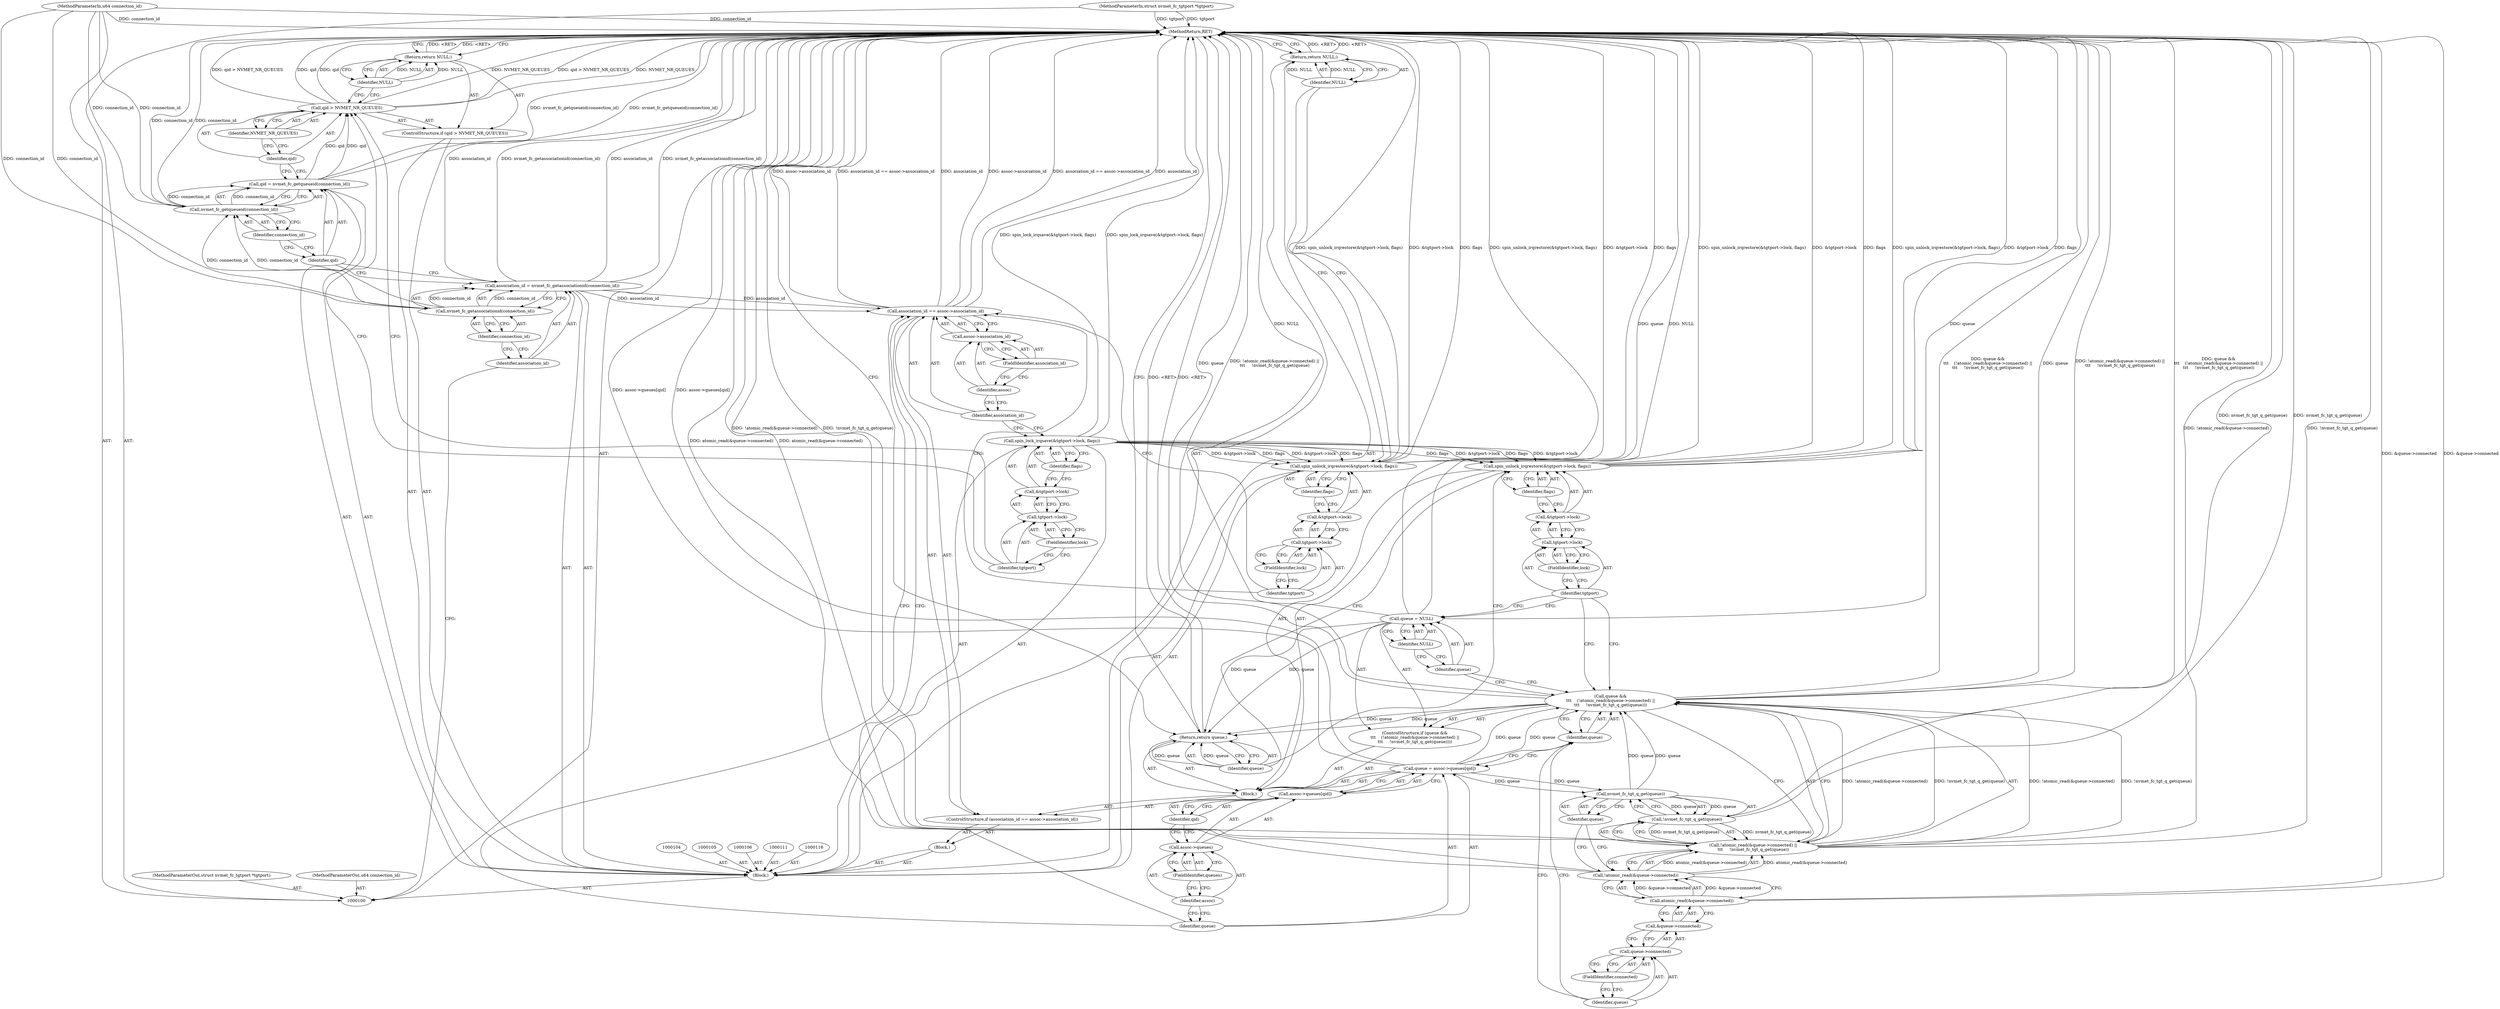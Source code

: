 digraph "0_linux_0c319d3a144d4b8f1ea2047fd614d2149b68f889" {
"1000176" [label="(MethodReturn,RET)"];
"1000101" [label="(MethodParameterIn,struct nvmet_fc_tgtport *tgtport)"];
"1000256" [label="(MethodParameterOut,struct nvmet_fc_tgtport *tgtport)"];
"1000117" [label="(ControlStructure,if (qid > NVMET_NR_QUEUES))"];
"1000120" [label="(Identifier,NVMET_NR_QUEUES)"];
"1000118" [label="(Call,qid > NVMET_NR_QUEUES)"];
"1000119" [label="(Identifier,qid)"];
"1000121" [label="(Return,return NULL;)"];
"1000122" [label="(Identifier,NULL)"];
"1000123" [label="(Call,spin_lock_irqsave(&tgtport->lock, flags))"];
"1000124" [label="(Call,&tgtport->lock)"];
"1000125" [label="(Call,tgtport->lock)"];
"1000126" [label="(Identifier,tgtport)"];
"1000127" [label="(FieldIdentifier,lock)"];
"1000128" [label="(Identifier,flags)"];
"1000129" [label="(Block,)"];
"1000133" [label="(Call,assoc->association_id)"];
"1000134" [label="(Identifier,assoc)"];
"1000130" [label="(ControlStructure,if (association_id == assoc->association_id))"];
"1000135" [label="(FieldIdentifier,association_id)"];
"1000136" [label="(Block,)"];
"1000131" [label="(Call,association_id == assoc->association_id)"];
"1000132" [label="(Identifier,association_id)"];
"1000139" [label="(Call,assoc->queues[qid])"];
"1000140" [label="(Call,assoc->queues)"];
"1000141" [label="(Identifier,assoc)"];
"1000142" [label="(FieldIdentifier,queues)"];
"1000143" [label="(Identifier,qid)"];
"1000137" [label="(Call,queue = assoc->queues[qid])"];
"1000138" [label="(Identifier,queue)"];
"1000144" [label="(ControlStructure,if (queue &&\n\t\t\t    (!atomic_read(&queue->connected) ||\n\t\t\t     !nvmet_fc_tgt_q_get(queue))))"];
"1000145" [label="(Call,queue &&\n\t\t\t    (!atomic_read(&queue->connected) ||\n\t\t\t     !nvmet_fc_tgt_q_get(queue)))"];
"1000146" [label="(Identifier,queue)"];
"1000150" [label="(Call,&queue->connected)"];
"1000151" [label="(Call,queue->connected)"];
"1000152" [label="(Identifier,queue)"];
"1000153" [label="(FieldIdentifier,connected)"];
"1000147" [label="(Call,!atomic_read(&queue->connected) ||\n\t\t\t     !nvmet_fc_tgt_q_get(queue))"];
"1000148" [label="(Call,!atomic_read(&queue->connected))"];
"1000149" [label="(Call,atomic_read(&queue->connected))"];
"1000156" [label="(Identifier,queue)"];
"1000154" [label="(Call,!nvmet_fc_tgt_q_get(queue))"];
"1000155" [label="(Call,nvmet_fc_tgt_q_get(queue))"];
"1000102" [label="(MethodParameterIn,u64 connection_id)"];
"1000257" [label="(MethodParameterOut,u64 connection_id)"];
"1000159" [label="(Identifier,NULL)"];
"1000157" [label="(Call,queue = NULL)"];
"1000158" [label="(Identifier,queue)"];
"1000161" [label="(Call,&tgtport->lock)"];
"1000162" [label="(Call,tgtport->lock)"];
"1000163" [label="(Identifier,tgtport)"];
"1000160" [label="(Call,spin_unlock_irqrestore(&tgtport->lock, flags))"];
"1000164" [label="(FieldIdentifier,lock)"];
"1000165" [label="(Identifier,flags)"];
"1000167" [label="(Identifier,queue)"];
"1000166" [label="(Return,return queue;)"];
"1000168" [label="(Call,spin_unlock_irqrestore(&tgtport->lock, flags))"];
"1000169" [label="(Call,&tgtport->lock)"];
"1000170" [label="(Call,tgtport->lock)"];
"1000171" [label="(Identifier,tgtport)"];
"1000172" [label="(FieldIdentifier,lock)"];
"1000173" [label="(Identifier,flags)"];
"1000174" [label="(Return,return NULL;)"];
"1000175" [label="(Identifier,NULL)"];
"1000103" [label="(Block,)"];
"1000109" [label="(Call,nvmet_fc_getassociationid(connection_id))"];
"1000110" [label="(Identifier,connection_id)"];
"1000107" [label="(Call,association_id = nvmet_fc_getassociationid(connection_id))"];
"1000108" [label="(Identifier,association_id)"];
"1000114" [label="(Call,nvmet_fc_getqueueid(connection_id))"];
"1000115" [label="(Identifier,connection_id)"];
"1000112" [label="(Call,qid = nvmet_fc_getqueueid(connection_id))"];
"1000113" [label="(Identifier,qid)"];
"1000176" -> "1000100"  [label="AST: "];
"1000176" -> "1000121"  [label="CFG: "];
"1000176" -> "1000166"  [label="CFG: "];
"1000176" -> "1000174"  [label="CFG: "];
"1000121" -> "1000176"  [label="DDG: <RET>"];
"1000166" -> "1000176"  [label="DDG: <RET>"];
"1000174" -> "1000176"  [label="DDG: <RET>"];
"1000157" -> "1000176"  [label="DDG: NULL"];
"1000157" -> "1000176"  [label="DDG: queue"];
"1000168" -> "1000176"  [label="DDG: spin_unlock_irqrestore(&tgtport->lock, flags)"];
"1000168" -> "1000176"  [label="DDG: &tgtport->lock"];
"1000168" -> "1000176"  [label="DDG: flags"];
"1000107" -> "1000176"  [label="DDG: association_id"];
"1000107" -> "1000176"  [label="DDG: nvmet_fc_getassociationid(connection_id)"];
"1000114" -> "1000176"  [label="DDG: connection_id"];
"1000118" -> "1000176"  [label="DDG: qid > NVMET_NR_QUEUES"];
"1000118" -> "1000176"  [label="DDG: qid"];
"1000118" -> "1000176"  [label="DDG: NVMET_NR_QUEUES"];
"1000147" -> "1000176"  [label="DDG: !nvmet_fc_tgt_q_get(queue)"];
"1000147" -> "1000176"  [label="DDG: !atomic_read(&queue->connected)"];
"1000145" -> "1000176"  [label="DDG: queue &&\n\t\t\t    (!atomic_read(&queue->connected) ||\n\t\t\t     !nvmet_fc_tgt_q_get(queue))"];
"1000145" -> "1000176"  [label="DDG: queue"];
"1000145" -> "1000176"  [label="DDG: !atomic_read(&queue->connected) ||\n\t\t\t     !nvmet_fc_tgt_q_get(queue)"];
"1000149" -> "1000176"  [label="DDG: &queue->connected"];
"1000112" -> "1000176"  [label="DDG: nvmet_fc_getqueueid(connection_id)"];
"1000160" -> "1000176"  [label="DDG: spin_unlock_irqrestore(&tgtport->lock, flags)"];
"1000160" -> "1000176"  [label="DDG: &tgtport->lock"];
"1000160" -> "1000176"  [label="DDG: flags"];
"1000123" -> "1000176"  [label="DDG: spin_lock_irqsave(&tgtport->lock, flags)"];
"1000131" -> "1000176"  [label="DDG: association_id"];
"1000131" -> "1000176"  [label="DDG: assoc->association_id"];
"1000131" -> "1000176"  [label="DDG: association_id == assoc->association_id"];
"1000137" -> "1000176"  [label="DDG: assoc->queues[qid]"];
"1000154" -> "1000176"  [label="DDG: nvmet_fc_tgt_q_get(queue)"];
"1000148" -> "1000176"  [label="DDG: atomic_read(&queue->connected)"];
"1000102" -> "1000176"  [label="DDG: connection_id"];
"1000101" -> "1000176"  [label="DDG: tgtport"];
"1000101" -> "1000100"  [label="AST: "];
"1000101" -> "1000176"  [label="DDG: tgtport"];
"1000256" -> "1000100"  [label="AST: "];
"1000117" -> "1000103"  [label="AST: "];
"1000118" -> "1000117"  [label="AST: "];
"1000121" -> "1000117"  [label="AST: "];
"1000120" -> "1000118"  [label="AST: "];
"1000120" -> "1000119"  [label="CFG: "];
"1000118" -> "1000120"  [label="CFG: "];
"1000118" -> "1000117"  [label="AST: "];
"1000118" -> "1000120"  [label="CFG: "];
"1000119" -> "1000118"  [label="AST: "];
"1000120" -> "1000118"  [label="AST: "];
"1000122" -> "1000118"  [label="CFG: "];
"1000126" -> "1000118"  [label="CFG: "];
"1000118" -> "1000176"  [label="DDG: qid > NVMET_NR_QUEUES"];
"1000118" -> "1000176"  [label="DDG: qid"];
"1000118" -> "1000176"  [label="DDG: NVMET_NR_QUEUES"];
"1000112" -> "1000118"  [label="DDG: qid"];
"1000119" -> "1000118"  [label="AST: "];
"1000119" -> "1000112"  [label="CFG: "];
"1000120" -> "1000119"  [label="CFG: "];
"1000121" -> "1000117"  [label="AST: "];
"1000121" -> "1000122"  [label="CFG: "];
"1000122" -> "1000121"  [label="AST: "];
"1000176" -> "1000121"  [label="CFG: "];
"1000121" -> "1000176"  [label="DDG: <RET>"];
"1000122" -> "1000121"  [label="DDG: NULL"];
"1000122" -> "1000121"  [label="AST: "];
"1000122" -> "1000118"  [label="CFG: "];
"1000121" -> "1000122"  [label="CFG: "];
"1000122" -> "1000121"  [label="DDG: NULL"];
"1000123" -> "1000103"  [label="AST: "];
"1000123" -> "1000128"  [label="CFG: "];
"1000124" -> "1000123"  [label="AST: "];
"1000128" -> "1000123"  [label="AST: "];
"1000132" -> "1000123"  [label="CFG: "];
"1000123" -> "1000176"  [label="DDG: spin_lock_irqsave(&tgtport->lock, flags)"];
"1000123" -> "1000160"  [label="DDG: &tgtport->lock"];
"1000123" -> "1000160"  [label="DDG: flags"];
"1000123" -> "1000168"  [label="DDG: &tgtport->lock"];
"1000123" -> "1000168"  [label="DDG: flags"];
"1000124" -> "1000123"  [label="AST: "];
"1000124" -> "1000125"  [label="CFG: "];
"1000125" -> "1000124"  [label="AST: "];
"1000128" -> "1000124"  [label="CFG: "];
"1000125" -> "1000124"  [label="AST: "];
"1000125" -> "1000127"  [label="CFG: "];
"1000126" -> "1000125"  [label="AST: "];
"1000127" -> "1000125"  [label="AST: "];
"1000124" -> "1000125"  [label="CFG: "];
"1000126" -> "1000125"  [label="AST: "];
"1000126" -> "1000118"  [label="CFG: "];
"1000127" -> "1000126"  [label="CFG: "];
"1000127" -> "1000125"  [label="AST: "];
"1000127" -> "1000126"  [label="CFG: "];
"1000125" -> "1000127"  [label="CFG: "];
"1000128" -> "1000123"  [label="AST: "];
"1000128" -> "1000124"  [label="CFG: "];
"1000123" -> "1000128"  [label="CFG: "];
"1000129" -> "1000103"  [label="AST: "];
"1000130" -> "1000129"  [label="AST: "];
"1000133" -> "1000131"  [label="AST: "];
"1000133" -> "1000135"  [label="CFG: "];
"1000134" -> "1000133"  [label="AST: "];
"1000135" -> "1000133"  [label="AST: "];
"1000131" -> "1000133"  [label="CFG: "];
"1000134" -> "1000133"  [label="AST: "];
"1000134" -> "1000132"  [label="CFG: "];
"1000135" -> "1000134"  [label="CFG: "];
"1000130" -> "1000129"  [label="AST: "];
"1000131" -> "1000130"  [label="AST: "];
"1000136" -> "1000130"  [label="AST: "];
"1000135" -> "1000133"  [label="AST: "];
"1000135" -> "1000134"  [label="CFG: "];
"1000133" -> "1000135"  [label="CFG: "];
"1000136" -> "1000130"  [label="AST: "];
"1000137" -> "1000136"  [label="AST: "];
"1000144" -> "1000136"  [label="AST: "];
"1000160" -> "1000136"  [label="AST: "];
"1000166" -> "1000136"  [label="AST: "];
"1000131" -> "1000130"  [label="AST: "];
"1000131" -> "1000133"  [label="CFG: "];
"1000132" -> "1000131"  [label="AST: "];
"1000133" -> "1000131"  [label="AST: "];
"1000138" -> "1000131"  [label="CFG: "];
"1000171" -> "1000131"  [label="CFG: "];
"1000131" -> "1000176"  [label="DDG: association_id"];
"1000131" -> "1000176"  [label="DDG: assoc->association_id"];
"1000131" -> "1000176"  [label="DDG: association_id == assoc->association_id"];
"1000107" -> "1000131"  [label="DDG: association_id"];
"1000132" -> "1000131"  [label="AST: "];
"1000132" -> "1000123"  [label="CFG: "];
"1000134" -> "1000132"  [label="CFG: "];
"1000139" -> "1000137"  [label="AST: "];
"1000139" -> "1000143"  [label="CFG: "];
"1000140" -> "1000139"  [label="AST: "];
"1000143" -> "1000139"  [label="AST: "];
"1000137" -> "1000139"  [label="CFG: "];
"1000140" -> "1000139"  [label="AST: "];
"1000140" -> "1000142"  [label="CFG: "];
"1000141" -> "1000140"  [label="AST: "];
"1000142" -> "1000140"  [label="AST: "];
"1000143" -> "1000140"  [label="CFG: "];
"1000141" -> "1000140"  [label="AST: "];
"1000141" -> "1000138"  [label="CFG: "];
"1000142" -> "1000141"  [label="CFG: "];
"1000142" -> "1000140"  [label="AST: "];
"1000142" -> "1000141"  [label="CFG: "];
"1000140" -> "1000142"  [label="CFG: "];
"1000143" -> "1000139"  [label="AST: "];
"1000143" -> "1000140"  [label="CFG: "];
"1000139" -> "1000143"  [label="CFG: "];
"1000137" -> "1000136"  [label="AST: "];
"1000137" -> "1000139"  [label="CFG: "];
"1000138" -> "1000137"  [label="AST: "];
"1000139" -> "1000137"  [label="AST: "];
"1000146" -> "1000137"  [label="CFG: "];
"1000137" -> "1000176"  [label="DDG: assoc->queues[qid]"];
"1000137" -> "1000145"  [label="DDG: queue"];
"1000137" -> "1000155"  [label="DDG: queue"];
"1000138" -> "1000137"  [label="AST: "];
"1000138" -> "1000131"  [label="CFG: "];
"1000141" -> "1000138"  [label="CFG: "];
"1000144" -> "1000136"  [label="AST: "];
"1000145" -> "1000144"  [label="AST: "];
"1000157" -> "1000144"  [label="AST: "];
"1000145" -> "1000144"  [label="AST: "];
"1000145" -> "1000146"  [label="CFG: "];
"1000145" -> "1000147"  [label="CFG: "];
"1000146" -> "1000145"  [label="AST: "];
"1000147" -> "1000145"  [label="AST: "];
"1000158" -> "1000145"  [label="CFG: "];
"1000163" -> "1000145"  [label="CFG: "];
"1000145" -> "1000176"  [label="DDG: queue &&\n\t\t\t    (!atomic_read(&queue->connected) ||\n\t\t\t     !nvmet_fc_tgt_q_get(queue))"];
"1000145" -> "1000176"  [label="DDG: queue"];
"1000145" -> "1000176"  [label="DDG: !atomic_read(&queue->connected) ||\n\t\t\t     !nvmet_fc_tgt_q_get(queue)"];
"1000155" -> "1000145"  [label="DDG: queue"];
"1000137" -> "1000145"  [label="DDG: queue"];
"1000147" -> "1000145"  [label="DDG: !atomic_read(&queue->connected)"];
"1000147" -> "1000145"  [label="DDG: !nvmet_fc_tgt_q_get(queue)"];
"1000145" -> "1000166"  [label="DDG: queue"];
"1000146" -> "1000145"  [label="AST: "];
"1000146" -> "1000137"  [label="CFG: "];
"1000152" -> "1000146"  [label="CFG: "];
"1000145" -> "1000146"  [label="CFG: "];
"1000150" -> "1000149"  [label="AST: "];
"1000150" -> "1000151"  [label="CFG: "];
"1000151" -> "1000150"  [label="AST: "];
"1000149" -> "1000150"  [label="CFG: "];
"1000151" -> "1000150"  [label="AST: "];
"1000151" -> "1000153"  [label="CFG: "];
"1000152" -> "1000151"  [label="AST: "];
"1000153" -> "1000151"  [label="AST: "];
"1000150" -> "1000151"  [label="CFG: "];
"1000152" -> "1000151"  [label="AST: "];
"1000152" -> "1000146"  [label="CFG: "];
"1000153" -> "1000152"  [label="CFG: "];
"1000153" -> "1000151"  [label="AST: "];
"1000153" -> "1000152"  [label="CFG: "];
"1000151" -> "1000153"  [label="CFG: "];
"1000147" -> "1000145"  [label="AST: "];
"1000147" -> "1000148"  [label="CFG: "];
"1000147" -> "1000154"  [label="CFG: "];
"1000148" -> "1000147"  [label="AST: "];
"1000154" -> "1000147"  [label="AST: "];
"1000145" -> "1000147"  [label="CFG: "];
"1000147" -> "1000176"  [label="DDG: !nvmet_fc_tgt_q_get(queue)"];
"1000147" -> "1000176"  [label="DDG: !atomic_read(&queue->connected)"];
"1000147" -> "1000145"  [label="DDG: !atomic_read(&queue->connected)"];
"1000147" -> "1000145"  [label="DDG: !nvmet_fc_tgt_q_get(queue)"];
"1000148" -> "1000147"  [label="DDG: atomic_read(&queue->connected)"];
"1000154" -> "1000147"  [label="DDG: nvmet_fc_tgt_q_get(queue)"];
"1000148" -> "1000147"  [label="AST: "];
"1000148" -> "1000149"  [label="CFG: "];
"1000149" -> "1000148"  [label="AST: "];
"1000156" -> "1000148"  [label="CFG: "];
"1000147" -> "1000148"  [label="CFG: "];
"1000148" -> "1000176"  [label="DDG: atomic_read(&queue->connected)"];
"1000148" -> "1000147"  [label="DDG: atomic_read(&queue->connected)"];
"1000149" -> "1000148"  [label="DDG: &queue->connected"];
"1000149" -> "1000148"  [label="AST: "];
"1000149" -> "1000150"  [label="CFG: "];
"1000150" -> "1000149"  [label="AST: "];
"1000148" -> "1000149"  [label="CFG: "];
"1000149" -> "1000176"  [label="DDG: &queue->connected"];
"1000149" -> "1000148"  [label="DDG: &queue->connected"];
"1000156" -> "1000155"  [label="AST: "];
"1000156" -> "1000148"  [label="CFG: "];
"1000155" -> "1000156"  [label="CFG: "];
"1000154" -> "1000147"  [label="AST: "];
"1000154" -> "1000155"  [label="CFG: "];
"1000155" -> "1000154"  [label="AST: "];
"1000147" -> "1000154"  [label="CFG: "];
"1000154" -> "1000176"  [label="DDG: nvmet_fc_tgt_q_get(queue)"];
"1000154" -> "1000147"  [label="DDG: nvmet_fc_tgt_q_get(queue)"];
"1000155" -> "1000154"  [label="DDG: queue"];
"1000155" -> "1000154"  [label="AST: "];
"1000155" -> "1000156"  [label="CFG: "];
"1000156" -> "1000155"  [label="AST: "];
"1000154" -> "1000155"  [label="CFG: "];
"1000155" -> "1000145"  [label="DDG: queue"];
"1000155" -> "1000154"  [label="DDG: queue"];
"1000137" -> "1000155"  [label="DDG: queue"];
"1000102" -> "1000100"  [label="AST: "];
"1000102" -> "1000176"  [label="DDG: connection_id"];
"1000102" -> "1000109"  [label="DDG: connection_id"];
"1000102" -> "1000114"  [label="DDG: connection_id"];
"1000257" -> "1000100"  [label="AST: "];
"1000159" -> "1000157"  [label="AST: "];
"1000159" -> "1000158"  [label="CFG: "];
"1000157" -> "1000159"  [label="CFG: "];
"1000157" -> "1000144"  [label="AST: "];
"1000157" -> "1000159"  [label="CFG: "];
"1000158" -> "1000157"  [label="AST: "];
"1000159" -> "1000157"  [label="AST: "];
"1000163" -> "1000157"  [label="CFG: "];
"1000157" -> "1000176"  [label="DDG: NULL"];
"1000157" -> "1000176"  [label="DDG: queue"];
"1000157" -> "1000166"  [label="DDG: queue"];
"1000158" -> "1000157"  [label="AST: "];
"1000158" -> "1000145"  [label="CFG: "];
"1000159" -> "1000158"  [label="CFG: "];
"1000161" -> "1000160"  [label="AST: "];
"1000161" -> "1000162"  [label="CFG: "];
"1000162" -> "1000161"  [label="AST: "];
"1000165" -> "1000161"  [label="CFG: "];
"1000162" -> "1000161"  [label="AST: "];
"1000162" -> "1000164"  [label="CFG: "];
"1000163" -> "1000162"  [label="AST: "];
"1000164" -> "1000162"  [label="AST: "];
"1000161" -> "1000162"  [label="CFG: "];
"1000163" -> "1000162"  [label="AST: "];
"1000163" -> "1000157"  [label="CFG: "];
"1000163" -> "1000145"  [label="CFG: "];
"1000164" -> "1000163"  [label="CFG: "];
"1000160" -> "1000136"  [label="AST: "];
"1000160" -> "1000165"  [label="CFG: "];
"1000161" -> "1000160"  [label="AST: "];
"1000165" -> "1000160"  [label="AST: "];
"1000167" -> "1000160"  [label="CFG: "];
"1000160" -> "1000176"  [label="DDG: spin_unlock_irqrestore(&tgtport->lock, flags)"];
"1000160" -> "1000176"  [label="DDG: &tgtport->lock"];
"1000160" -> "1000176"  [label="DDG: flags"];
"1000123" -> "1000160"  [label="DDG: &tgtport->lock"];
"1000123" -> "1000160"  [label="DDG: flags"];
"1000164" -> "1000162"  [label="AST: "];
"1000164" -> "1000163"  [label="CFG: "];
"1000162" -> "1000164"  [label="CFG: "];
"1000165" -> "1000160"  [label="AST: "];
"1000165" -> "1000161"  [label="CFG: "];
"1000160" -> "1000165"  [label="CFG: "];
"1000167" -> "1000166"  [label="AST: "];
"1000167" -> "1000160"  [label="CFG: "];
"1000166" -> "1000167"  [label="CFG: "];
"1000167" -> "1000166"  [label="DDG: queue"];
"1000166" -> "1000136"  [label="AST: "];
"1000166" -> "1000167"  [label="CFG: "];
"1000167" -> "1000166"  [label="AST: "];
"1000176" -> "1000166"  [label="CFG: "];
"1000166" -> "1000176"  [label="DDG: <RET>"];
"1000167" -> "1000166"  [label="DDG: queue"];
"1000157" -> "1000166"  [label="DDG: queue"];
"1000145" -> "1000166"  [label="DDG: queue"];
"1000168" -> "1000103"  [label="AST: "];
"1000168" -> "1000173"  [label="CFG: "];
"1000169" -> "1000168"  [label="AST: "];
"1000173" -> "1000168"  [label="AST: "];
"1000175" -> "1000168"  [label="CFG: "];
"1000168" -> "1000176"  [label="DDG: spin_unlock_irqrestore(&tgtport->lock, flags)"];
"1000168" -> "1000176"  [label="DDG: &tgtport->lock"];
"1000168" -> "1000176"  [label="DDG: flags"];
"1000123" -> "1000168"  [label="DDG: &tgtport->lock"];
"1000123" -> "1000168"  [label="DDG: flags"];
"1000169" -> "1000168"  [label="AST: "];
"1000169" -> "1000170"  [label="CFG: "];
"1000170" -> "1000169"  [label="AST: "];
"1000173" -> "1000169"  [label="CFG: "];
"1000170" -> "1000169"  [label="AST: "];
"1000170" -> "1000172"  [label="CFG: "];
"1000171" -> "1000170"  [label="AST: "];
"1000172" -> "1000170"  [label="AST: "];
"1000169" -> "1000170"  [label="CFG: "];
"1000171" -> "1000170"  [label="AST: "];
"1000171" -> "1000131"  [label="CFG: "];
"1000172" -> "1000171"  [label="CFG: "];
"1000172" -> "1000170"  [label="AST: "];
"1000172" -> "1000171"  [label="CFG: "];
"1000170" -> "1000172"  [label="CFG: "];
"1000173" -> "1000168"  [label="AST: "];
"1000173" -> "1000169"  [label="CFG: "];
"1000168" -> "1000173"  [label="CFG: "];
"1000174" -> "1000103"  [label="AST: "];
"1000174" -> "1000175"  [label="CFG: "];
"1000175" -> "1000174"  [label="AST: "];
"1000176" -> "1000174"  [label="CFG: "];
"1000174" -> "1000176"  [label="DDG: <RET>"];
"1000175" -> "1000174"  [label="DDG: NULL"];
"1000175" -> "1000174"  [label="AST: "];
"1000175" -> "1000168"  [label="CFG: "];
"1000174" -> "1000175"  [label="CFG: "];
"1000175" -> "1000174"  [label="DDG: NULL"];
"1000103" -> "1000100"  [label="AST: "];
"1000104" -> "1000103"  [label="AST: "];
"1000105" -> "1000103"  [label="AST: "];
"1000106" -> "1000103"  [label="AST: "];
"1000107" -> "1000103"  [label="AST: "];
"1000111" -> "1000103"  [label="AST: "];
"1000112" -> "1000103"  [label="AST: "];
"1000116" -> "1000103"  [label="AST: "];
"1000117" -> "1000103"  [label="AST: "];
"1000123" -> "1000103"  [label="AST: "];
"1000129" -> "1000103"  [label="AST: "];
"1000168" -> "1000103"  [label="AST: "];
"1000174" -> "1000103"  [label="AST: "];
"1000109" -> "1000107"  [label="AST: "];
"1000109" -> "1000110"  [label="CFG: "];
"1000110" -> "1000109"  [label="AST: "];
"1000107" -> "1000109"  [label="CFG: "];
"1000109" -> "1000107"  [label="DDG: connection_id"];
"1000102" -> "1000109"  [label="DDG: connection_id"];
"1000109" -> "1000114"  [label="DDG: connection_id"];
"1000110" -> "1000109"  [label="AST: "];
"1000110" -> "1000108"  [label="CFG: "];
"1000109" -> "1000110"  [label="CFG: "];
"1000107" -> "1000103"  [label="AST: "];
"1000107" -> "1000109"  [label="CFG: "];
"1000108" -> "1000107"  [label="AST: "];
"1000109" -> "1000107"  [label="AST: "];
"1000113" -> "1000107"  [label="CFG: "];
"1000107" -> "1000176"  [label="DDG: association_id"];
"1000107" -> "1000176"  [label="DDG: nvmet_fc_getassociationid(connection_id)"];
"1000109" -> "1000107"  [label="DDG: connection_id"];
"1000107" -> "1000131"  [label="DDG: association_id"];
"1000108" -> "1000107"  [label="AST: "];
"1000108" -> "1000100"  [label="CFG: "];
"1000110" -> "1000108"  [label="CFG: "];
"1000114" -> "1000112"  [label="AST: "];
"1000114" -> "1000115"  [label="CFG: "];
"1000115" -> "1000114"  [label="AST: "];
"1000112" -> "1000114"  [label="CFG: "];
"1000114" -> "1000176"  [label="DDG: connection_id"];
"1000114" -> "1000112"  [label="DDG: connection_id"];
"1000109" -> "1000114"  [label="DDG: connection_id"];
"1000102" -> "1000114"  [label="DDG: connection_id"];
"1000115" -> "1000114"  [label="AST: "];
"1000115" -> "1000113"  [label="CFG: "];
"1000114" -> "1000115"  [label="CFG: "];
"1000112" -> "1000103"  [label="AST: "];
"1000112" -> "1000114"  [label="CFG: "];
"1000113" -> "1000112"  [label="AST: "];
"1000114" -> "1000112"  [label="AST: "];
"1000119" -> "1000112"  [label="CFG: "];
"1000112" -> "1000176"  [label="DDG: nvmet_fc_getqueueid(connection_id)"];
"1000114" -> "1000112"  [label="DDG: connection_id"];
"1000112" -> "1000118"  [label="DDG: qid"];
"1000113" -> "1000112"  [label="AST: "];
"1000113" -> "1000107"  [label="CFG: "];
"1000115" -> "1000113"  [label="CFG: "];
}
